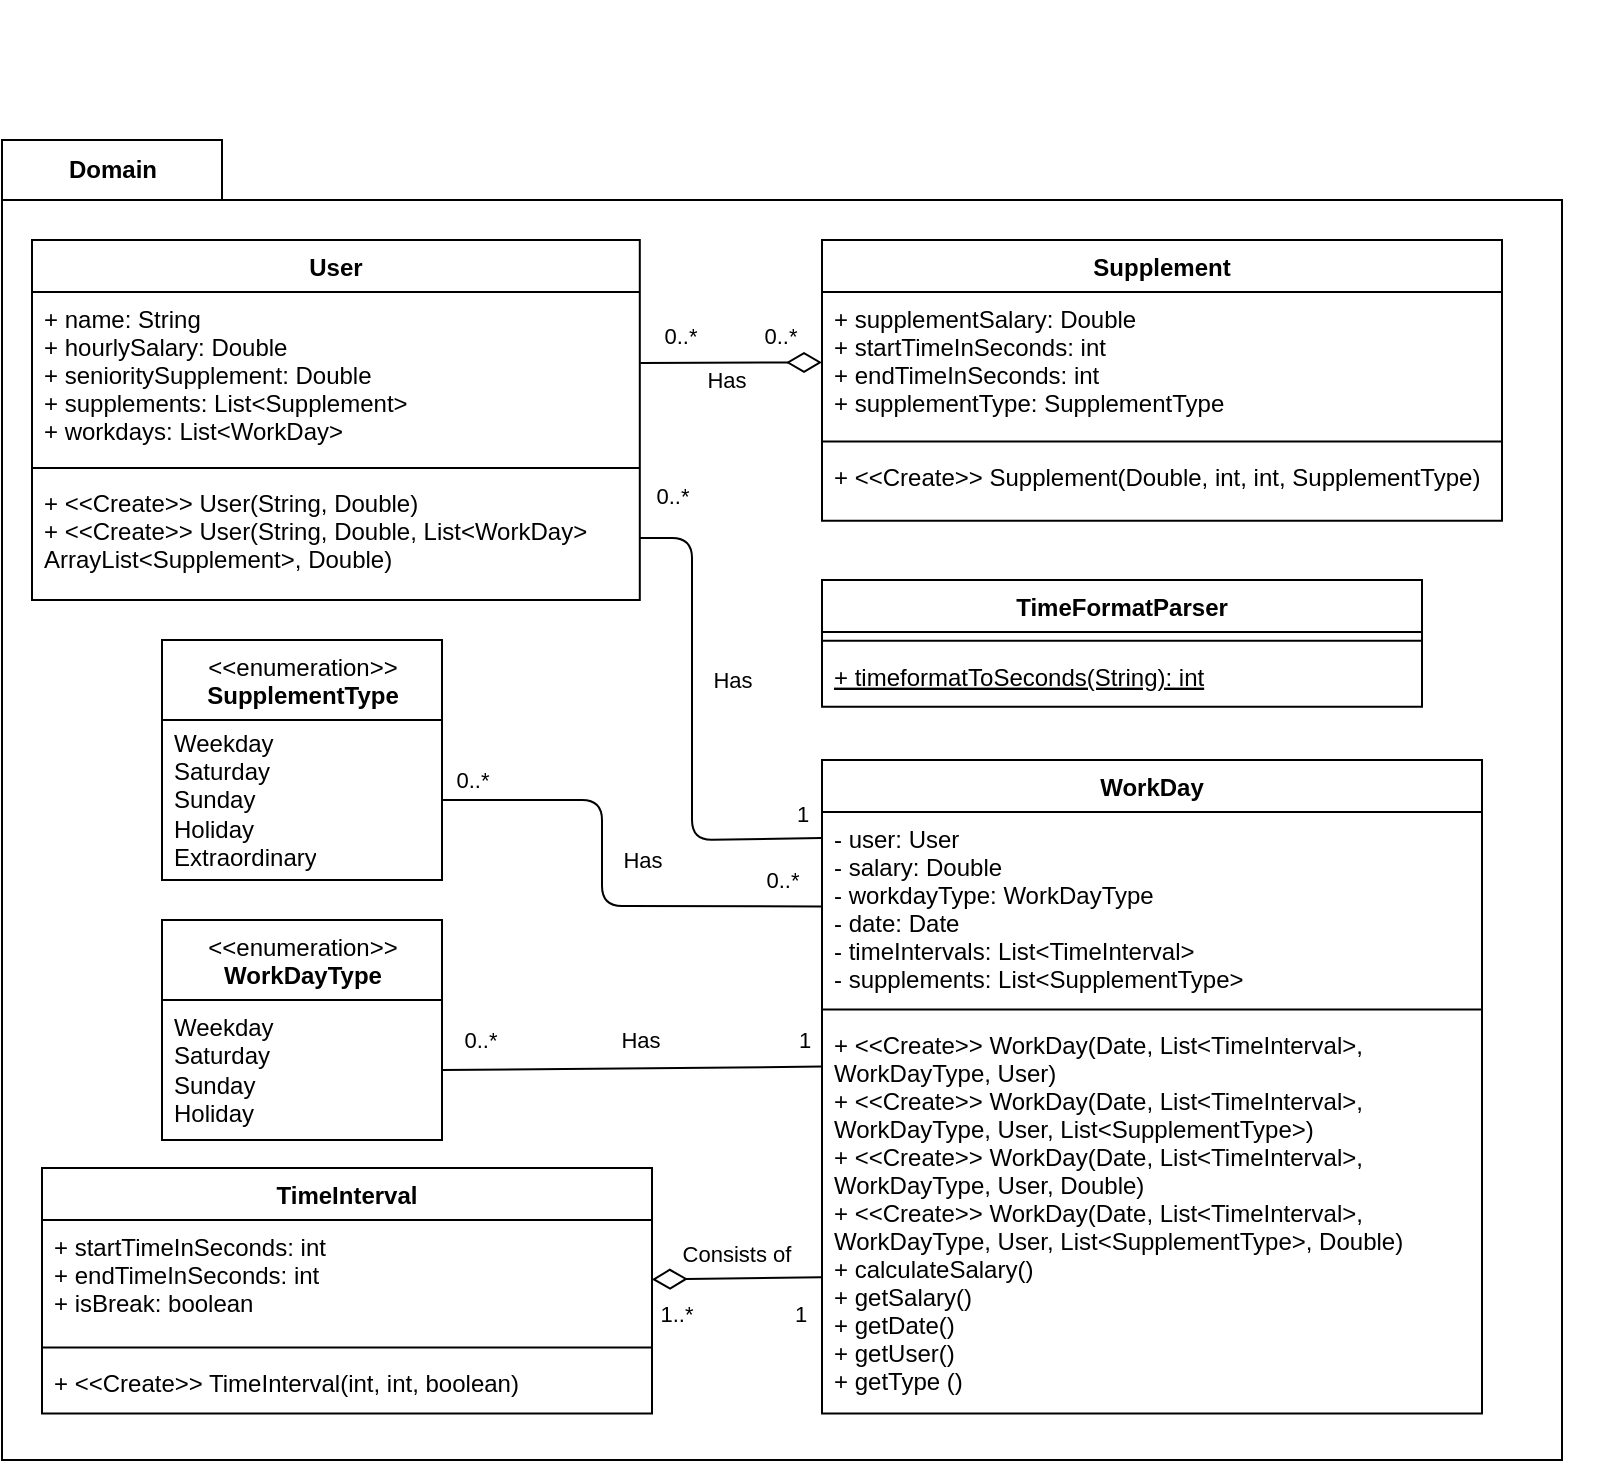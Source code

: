 <mxfile scale="1" border="10">
    <diagram id="Frq4URAc4n9S_q0fajzb" name="Page-1">
        <mxGraphModel dx="1135" dy="729" grid="1" gridSize="10" guides="1" tooltips="1" connect="1" arrows="1" fold="1" page="1" pageScale="1" pageWidth="850" pageHeight="1100" math="0" shadow="0">
            <root>
                <mxCell id="0"/>
                <mxCell id="1" parent="0"/>
                <mxCell id="7" value="Domain" style="shape=folder;fontStyle=1;tabWidth=110;tabHeight=30;tabPosition=left;html=1;boundedLbl=1;labelInHeader=1;container=1;collapsible=0;" parent="1" vertex="1">
                    <mxGeometry x="20" y="40" width="780" height="660" as="geometry"/>
                </mxCell>
                <mxCell id="8" value="" style="html=1;strokeColor=none;resizeWidth=1;resizeHeight=1;fillColor=none;part=1;connectable=0;allowArrows=0;deletable=0;" parent="7" vertex="1">
                    <mxGeometry width="800.26" height="627" relative="1" as="geometry">
                        <mxPoint y="30" as="offset"/>
                    </mxGeometry>
                </mxCell>
                <mxCell id="38" value="0..*" style="edgeLabel;html=1;align=center;verticalAlign=middle;resizable=0;points=[];" parent="7" vertex="1" connectable="0">
                    <mxGeometry x="350.0" y="-69.998" as="geometry">
                        <mxPoint x="39" y="168" as="offset"/>
                    </mxGeometry>
                </mxCell>
                <mxCell id="50" value="Has" style="edgeLabel;html=1;align=center;verticalAlign=middle;resizable=0;points=[];" parent="7" vertex="1" connectable="0">
                    <mxGeometry x="415" y="130.002" as="geometry">
                        <mxPoint x="-50" y="140" as="offset"/>
                    </mxGeometry>
                </mxCell>
                <mxCell id="59" value="TimeFormatParser" style="swimlane;fontStyle=1;align=center;verticalAlign=top;childLayout=stackLayout;horizontal=1;startSize=26;horizontalStack=0;resizeParent=1;resizeParentMax=0;resizeLast=0;collapsible=1;marginBottom=0;" parent="7" vertex="1">
                    <mxGeometry x="410" y="220.0" width="300" height="63.4" as="geometry"/>
                </mxCell>
                <mxCell id="61" value="" style="line;strokeWidth=1;fillColor=none;align=left;verticalAlign=middle;spacingTop=-1;spacingLeft=3;spacingRight=3;rotatable=0;labelPosition=right;points=[];portConstraint=eastwest;strokeColor=inherit;" parent="59" vertex="1">
                    <mxGeometry y="26" width="300" height="8.8" as="geometry"/>
                </mxCell>
                <mxCell id="62" value="+ timeformatToSeconds(String): int" style="text;strokeColor=none;fillColor=none;align=left;verticalAlign=top;spacingLeft=4;spacingRight=4;overflow=hidden;rotatable=0;points=[[0,0.5],[1,0.5]];portConstraint=eastwest;fontStyle=4" parent="59" vertex="1">
                    <mxGeometry y="34.8" width="300" height="28.6" as="geometry"/>
                </mxCell>
                <mxCell id="69" style="edgeStyle=none;html=1;exitX=-0.001;exitY=0.655;exitDx=0;exitDy=0;entryX=1;entryY=0.5;entryDx=0;entryDy=0;exitPerimeter=0;endArrow=diamondThin;endFill=0;startSize=6;endSize=15;" parent="7" source="42" target="64" edge="1">
                    <mxGeometry relative="1" as="geometry"/>
                </mxCell>
                <mxCell id="70" value="Consists of" style="edgeLabel;html=1;align=center;verticalAlign=middle;resizable=0;points=[];" parent="69" vertex="1" connectable="0">
                    <mxGeometry x="-0.261" y="1" relative="1" as="geometry">
                        <mxPoint x="-11" y="-13" as="offset"/>
                    </mxGeometry>
                </mxCell>
                <mxCell id="71" value="1..*" style="edgeLabel;html=1;align=center;verticalAlign=middle;resizable=0;points=[];" parent="69" vertex="1" connectable="0">
                    <mxGeometry x="-0.358" relative="1" as="geometry">
                        <mxPoint x="-46" y="18" as="offset"/>
                    </mxGeometry>
                </mxCell>
                <mxCell id="72" value="1" style="edgeLabel;html=1;align=center;verticalAlign=middle;resizable=0;points=[];" parent="69" vertex="1" connectable="0">
                    <mxGeometry x="-0.298" y="-1" relative="1" as="geometry">
                        <mxPoint x="19" y="19" as="offset"/>
                    </mxGeometry>
                </mxCell>
                <mxCell id="63" value="TimeInterval" style="swimlane;fontStyle=1;align=center;verticalAlign=top;childLayout=stackLayout;horizontal=1;startSize=26;horizontalStack=0;resizeParent=1;resizeParentMax=0;resizeLast=0;collapsible=1;marginBottom=0;" parent="7" vertex="1">
                    <mxGeometry x="20" y="514" width="305" height="122.8" as="geometry"/>
                </mxCell>
                <mxCell id="64" value="+ startTimeInSeconds: int&#10;+ endTimeInSeconds: int&#10;+ isBreak: boolean" style="text;strokeColor=none;fillColor=none;align=left;verticalAlign=top;spacingLeft=4;spacingRight=4;overflow=hidden;rotatable=0;points=[[0,0.5],[1,0.5]];portConstraint=eastwest;" parent="63" vertex="1">
                    <mxGeometry y="26" width="305" height="59.4" as="geometry"/>
                </mxCell>
                <mxCell id="65" value="" style="line;strokeWidth=1;fillColor=none;align=left;verticalAlign=middle;spacingTop=-1;spacingLeft=3;spacingRight=3;rotatable=0;labelPosition=right;points=[];portConstraint=eastwest;strokeColor=inherit;" parent="63" vertex="1">
                    <mxGeometry y="85.4" width="305" height="8.8" as="geometry"/>
                </mxCell>
                <mxCell id="66" value="+ &lt;&lt;Create&gt;&gt; TimeInterval(int, int, boolean)" style="text;strokeColor=none;fillColor=none;align=left;verticalAlign=top;spacingLeft=4;spacingRight=4;overflow=hidden;rotatable=0;points=[[0,0.5],[1,0.5]];portConstraint=eastwest;" parent="63" vertex="1">
                    <mxGeometry y="94.2" width="305" height="28.6" as="geometry"/>
                </mxCell>
                <mxCell id="26" value="Supplement&#10;" style="swimlane;fontStyle=1;align=center;verticalAlign=top;childLayout=stackLayout;horizontal=1;startSize=26;horizontalStack=0;resizeParent=1;resizeParentMax=0;resizeLast=0;collapsible=1;marginBottom=0;" parent="7" vertex="1">
                    <mxGeometry x="410" y="50" width="340" height="140.4" as="geometry"/>
                </mxCell>
                <mxCell id="27" value="+ supplementSalary: Double&#10;+ startTimeInSeconds: int&#10;+ endTimeInSeconds: int&#10;+ supplementType: SupplementType" style="text;strokeColor=none;fillColor=none;align=left;verticalAlign=top;spacingLeft=4;spacingRight=4;overflow=hidden;rotatable=0;points=[[0,0.5],[1,0.5]];portConstraint=eastwest;" parent="26" vertex="1">
                    <mxGeometry y="26" width="340" height="70.4" as="geometry"/>
                </mxCell>
                <mxCell id="28" value="" style="line;strokeWidth=1;fillColor=none;align=left;verticalAlign=middle;spacingTop=-1;spacingLeft=3;spacingRight=3;rotatable=0;labelPosition=right;points=[];portConstraint=eastwest;strokeColor=inherit;" parent="26" vertex="1">
                    <mxGeometry y="96.4" width="340" height="8.8" as="geometry"/>
                </mxCell>
                <mxCell id="29" value="+ &lt;&lt;Create&gt;&gt; Supplement(Double, int, int, SupplementType)" style="text;strokeColor=none;fillColor=none;align=left;verticalAlign=top;spacingLeft=4;spacingRight=4;overflow=hidden;rotatable=0;points=[[0,0.5],[1,0.5]];portConstraint=eastwest;" parent="26" vertex="1">
                    <mxGeometry y="105.2" width="340" height="35.2" as="geometry"/>
                </mxCell>
                <mxCell id="130" value="0..*" style="edgeLabel;html=1;align=center;verticalAlign=middle;resizable=0;points=[];" parent="7" vertex="1" connectable="0">
                    <mxGeometry x="300.0" y="-69.998" as="geometry">
                        <mxPoint x="39" y="168" as="offset"/>
                    </mxGeometry>
                </mxCell>
                <mxCell id="39" value="WorkDay" style="swimlane;fontStyle=1;align=center;verticalAlign=top;childLayout=stackLayout;horizontal=1;startSize=26;horizontalStack=0;resizeParent=1;resizeParentMax=0;resizeLast=0;collapsible=1;marginBottom=0;" parent="7" vertex="1">
                    <mxGeometry x="410" y="310.0" width="330" height="326.8" as="geometry"/>
                </mxCell>
                <mxCell id="40" value="- user: User&#10;- salary: Double &#10;- workdayType: WorkDayType&#10;- date: Date&#10;- timeIntervals: List&lt;TimeInterval&gt;&#10;- supplements: List&lt;SupplementType&gt;" style="text;strokeColor=none;fillColor=none;align=left;verticalAlign=top;spacingLeft=4;spacingRight=4;overflow=hidden;rotatable=0;points=[[0,0.5],[1,0.5]];portConstraint=eastwest;" parent="39" vertex="1">
                    <mxGeometry y="26" width="330" height="94.4" as="geometry"/>
                </mxCell>
                <mxCell id="41" value="" style="line;strokeWidth=1;fillColor=none;align=left;verticalAlign=middle;spacingTop=-1;spacingLeft=3;spacingRight=3;rotatable=0;labelPosition=right;points=[];portConstraint=eastwest;strokeColor=inherit;" parent="39" vertex="1">
                    <mxGeometry y="120.4" width="330" height="8.8" as="geometry"/>
                </mxCell>
                <mxCell id="42" value="+ &lt;&lt;Create&gt;&gt; WorkDay(Date, List&lt;TimeInterval&gt;, &#10;WorkDayType, User)&#10;+ &lt;&lt;Create&gt;&gt; WorkDay(Date, List&lt;TimeInterval&gt;,&#10;WorkDayType, User, List&lt;SupplementType&gt;)&#10;+ &lt;&lt;Create&gt;&gt; WorkDay(Date, List&lt;TimeInterval&gt;,&#10;WorkDayType, User, Double)&#10;+ &lt;&lt;Create&gt;&gt; WorkDay(Date, List&lt;TimeInterval&gt;,&#10;WorkDayType, User, List&lt;SupplementType&gt;, Double)&#10;+ calculateSalary()&#10;+ getSalary()&#10;+ getDate()&#10;+ getUser()&#10;+ getType ()" style="text;strokeColor=none;fillColor=none;align=left;verticalAlign=top;spacingLeft=4;spacingRight=4;overflow=hidden;rotatable=0;points=[[0,0.5],[1,0.5]];portConstraint=eastwest;" parent="39" vertex="1">
                    <mxGeometry y="129.2" width="330" height="197.6" as="geometry"/>
                </mxCell>
                <mxCell id="131" value="&amp;lt;&amp;lt;enumeration&amp;gt;&amp;gt;&lt;br&gt;&lt;b&gt;WorkDayType&lt;/b&gt;" style="swimlane;fontStyle=0;align=center;verticalAlign=top;childLayout=stackLayout;horizontal=1;startSize=40;horizontalStack=0;resizeParent=1;resizeParentMax=0;resizeLast=0;collapsible=0;marginBottom=0;html=1;" vertex="1" parent="7">
                    <mxGeometry x="80" y="390" width="140" height="110" as="geometry"/>
                </mxCell>
                <mxCell id="132" value="Weekday&lt;br&gt;Saturday&lt;br&gt;Sunday&lt;br&gt;Holiday" style="text;html=1;strokeColor=none;fillColor=none;align=left;verticalAlign=middle;spacingLeft=4;spacingRight=4;overflow=hidden;rotatable=0;points=[[0,0.5],[1,0.5]];portConstraint=eastwest;" vertex="1" parent="131">
                    <mxGeometry y="40" width="140" height="70" as="geometry"/>
                </mxCell>
                <mxCell id="133" value="&amp;lt;&amp;lt;enumeration&amp;gt;&amp;gt;&lt;br&gt;&lt;b&gt;SupplementType&lt;/b&gt;" style="swimlane;fontStyle=0;align=center;verticalAlign=top;childLayout=stackLayout;horizontal=1;startSize=40;horizontalStack=0;resizeParent=1;resizeParentMax=0;resizeLast=0;collapsible=0;marginBottom=0;html=1;" vertex="1" parent="7">
                    <mxGeometry x="80" y="250" width="140" height="120" as="geometry"/>
                </mxCell>
                <mxCell id="134" value="Weekday&lt;br&gt;Saturday&lt;br&gt;Sunday&lt;br&gt;Holiday&lt;br&gt;Extraordinary" style="text;html=1;strokeColor=none;fillColor=none;align=left;verticalAlign=middle;spacingLeft=4;spacingRight=4;overflow=hidden;rotatable=0;points=[[0,0.5],[1,0.5]];portConstraint=eastwest;" vertex="1" parent="133">
                    <mxGeometry y="40" width="140" height="80" as="geometry"/>
                </mxCell>
                <mxCell id="135" style="edgeStyle=none;html=1;exitX=1;exitY=0.5;exitDx=0;exitDy=0;entryX=0;entryY=0.5;entryDx=0;entryDy=0;endArrow=none;endFill=0;" edge="1" parent="7" source="134" target="40">
                    <mxGeometry relative="1" as="geometry">
                        <Array as="points">
                            <mxPoint x="300" y="330"/>
                            <mxPoint x="300" y="383"/>
                        </Array>
                    </mxGeometry>
                </mxCell>
                <mxCell id="137" value="Has" style="edgeLabel;html=1;align=center;verticalAlign=middle;resizable=0;points=[];" vertex="1" connectable="0" parent="135">
                    <mxGeometry x="0.255" y="1" relative="1" as="geometry">
                        <mxPoint y="-22" as="offset"/>
                    </mxGeometry>
                </mxCell>
                <mxCell id="140" value="0..*" style="edgeLabel;html=1;align=center;verticalAlign=middle;resizable=0;points=[];" vertex="1" connectable="0" parent="135">
                    <mxGeometry x="-0.877" y="-1" relative="1" as="geometry">
                        <mxPoint y="-11" as="offset"/>
                    </mxGeometry>
                </mxCell>
                <mxCell id="141" value="0..*" style="edgeLabel;html=1;align=center;verticalAlign=middle;resizable=0;points=[];" vertex="1" connectable="0" parent="135">
                    <mxGeometry x="0.773" y="2" relative="1" as="geometry">
                        <mxPoint x="7" y="-11" as="offset"/>
                    </mxGeometry>
                </mxCell>
                <mxCell id="136" style="edgeStyle=none;html=1;exitX=1;exitY=0.5;exitDx=0;exitDy=0;entryX=0.001;entryY=0.122;entryDx=0;entryDy=0;entryPerimeter=0;endArrow=none;endFill=0;" edge="1" parent="7" source="132" target="42">
                    <mxGeometry relative="1" as="geometry"/>
                </mxCell>
                <mxCell id="139" value="Has" style="edgeLabel;html=1;align=center;verticalAlign=middle;resizable=0;points=[];" vertex="1" connectable="0" parent="136">
                    <mxGeometry x="0.198" y="1" relative="1" as="geometry">
                        <mxPoint x="-15" y="-13" as="offset"/>
                    </mxGeometry>
                </mxCell>
                <mxCell id="142" value="1" style="edgeLabel;html=1;align=center;verticalAlign=middle;resizable=0;points=[];" vertex="1" connectable="0" parent="136">
                    <mxGeometry x="0.737" y="-1" relative="1" as="geometry">
                        <mxPoint x="15" y="-15" as="offset"/>
                    </mxGeometry>
                </mxCell>
                <mxCell id="143" value="0..*" style="edgeLabel;html=1;align=center;verticalAlign=middle;resizable=0;points=[];" vertex="1" connectable="0" parent="136">
                    <mxGeometry x="-0.804" y="2" relative="1" as="geometry">
                        <mxPoint y="-13" as="offset"/>
                    </mxGeometry>
                </mxCell>
                <mxCell id="81" value="Has" style="edgeStyle=none;html=1;fontColor=default;endArrow=diamondThin;endFill=0;endSize=15;strokeWidth=1;entryX=0;entryY=0.5;entryDx=0;entryDy=0;exitX=1.001;exitY=0.422;exitDx=0;exitDy=0;exitPerimeter=0;" parent="1" source="31" target="27" edge="1">
                    <mxGeometry x="-0.05" y="-9" relative="1" as="geometry">
                        <mxPoint x="340" y="150" as="sourcePoint"/>
                        <mxPoint x="420" y="180" as="targetPoint"/>
                        <mxPoint as="offset"/>
                    </mxGeometry>
                </mxCell>
                <mxCell id="30" value="User" style="swimlane;fontStyle=1;align=center;verticalAlign=top;childLayout=stackLayout;horizontal=1;startSize=26;horizontalStack=0;resizeParent=1;resizeParentMax=0;resizeLast=0;collapsible=1;marginBottom=0;" parent="1" vertex="1">
                    <mxGeometry x="35" y="90" width="303.9" height="180" as="geometry"/>
                </mxCell>
                <mxCell id="31" value="+ name: String&#10;+ hourlySalary: Double&#10;+ senioritySupplement: Double&#10;+ supplements: List&lt;Supplement&gt;&#10;+ workdays: List&lt;WorkDay&gt;" style="text;strokeColor=none;fillColor=none;align=left;verticalAlign=top;spacingLeft=4;spacingRight=4;overflow=hidden;rotatable=0;points=[[0,0.5],[1,0.5]];portConstraint=eastwest;" parent="30" vertex="1">
                    <mxGeometry y="26" width="303.9" height="84" as="geometry"/>
                </mxCell>
                <mxCell id="32" value="" style="line;strokeWidth=1;fillColor=none;align=left;verticalAlign=middle;spacingTop=-1;spacingLeft=3;spacingRight=3;rotatable=0;labelPosition=right;points=[];portConstraint=eastwest;strokeColor=inherit;" parent="30" vertex="1">
                    <mxGeometry y="110" width="303.9" height="8" as="geometry"/>
                </mxCell>
                <mxCell id="33" value="+ &lt;&lt;Create&gt;&gt; User(String, Double)&#10;+ &lt;&lt;Create&gt;&gt; User(String, Double, List&lt;WorkDay&gt;&#10;ArrayList&lt;Supplement&gt;, Double)" style="text;strokeColor=none;fillColor=none;align=left;verticalAlign=top;spacingLeft=4;spacingRight=4;overflow=hidden;rotatable=0;points=[[0,0.5],[1,0.5]];portConstraint=eastwest;" parent="30" vertex="1">
                    <mxGeometry y="118" width="303.9" height="62" as="geometry"/>
                </mxCell>
                <mxCell id="43" style="edgeStyle=none;html=1;entryX=-0.001;entryY=0.138;entryDx=0;entryDy=0;strokeWidth=1;endArrow=none;endFill=0;endSize=13;exitX=1;exitY=0.5;exitDx=0;exitDy=0;entryPerimeter=0;" parent="1" source="33" target="40" edge="1">
                    <mxGeometry relative="1" as="geometry">
                        <Array as="points">
                            <mxPoint x="365" y="239"/>
                            <mxPoint x="365" y="390"/>
                        </Array>
                    </mxGeometry>
                </mxCell>
                <mxCell id="46" value="0..*" style="edgeLabel;html=1;align=center;verticalAlign=middle;resizable=0;points=[];" parent="43" vertex="1" connectable="0">
                    <mxGeometry x="-0.539" y="-2" relative="1" as="geometry">
                        <mxPoint x="-8" y="-51" as="offset"/>
                    </mxGeometry>
                </mxCell>
                <mxCell id="48" value="1" style="edgeLabel;html=1;align=center;verticalAlign=middle;resizable=0;points=[];" parent="43" vertex="1" connectable="0">
                    <mxGeometry x="-0.155" y="2" relative="1" as="geometry">
                        <mxPoint x="53" y="62" as="offset"/>
                    </mxGeometry>
                </mxCell>
            </root>
        </mxGraphModel>
    </diagram>
</mxfile>
